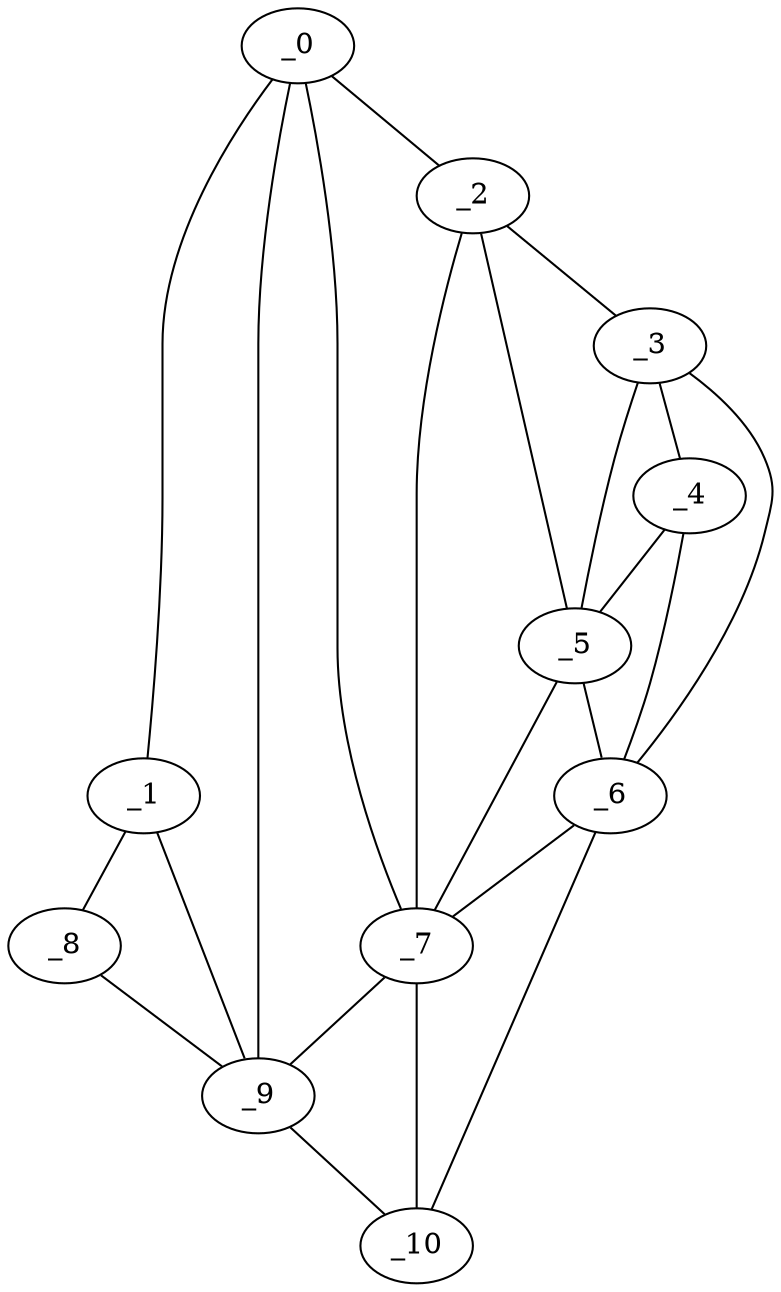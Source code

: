 graph "obj88__45.gxl" {
	_0	 [x=42,
		y=52];
	_1	 [x=46,
		y=7];
	_0 -- _1	 [valence=1];
	_2	 [x=47,
		y=74];
	_0 -- _2	 [valence=1];
	_7	 [x=75,
		y=67];
	_0 -- _7	 [valence=2];
	_9	 [x=85,
		y=52];
	_0 -- _9	 [valence=1];
	_8	 [x=82,
		y=6];
	_1 -- _8	 [valence=1];
	_1 -- _9	 [valence=2];
	_3	 [x=55,
		y=84];
	_2 -- _3	 [valence=1];
	_5	 [x=63,
		y=85];
	_2 -- _5	 [valence=2];
	_2 -- _7	 [valence=2];
	_4	 [x=62,
		y=89];
	_3 -- _4	 [valence=1];
	_3 -- _5	 [valence=1];
	_6	 [x=66,
		y=95];
	_3 -- _6	 [valence=1];
	_4 -- _5	 [valence=2];
	_4 -- _6	 [valence=2];
	_5 -- _6	 [valence=1];
	_5 -- _7	 [valence=1];
	_6 -- _7	 [valence=2];
	_10	 [x=89,
		y=117];
	_6 -- _10	 [valence=1];
	_7 -- _9	 [valence=2];
	_7 -- _10	 [valence=1];
	_8 -- _9	 [valence=1];
	_9 -- _10	 [valence=1];
}
